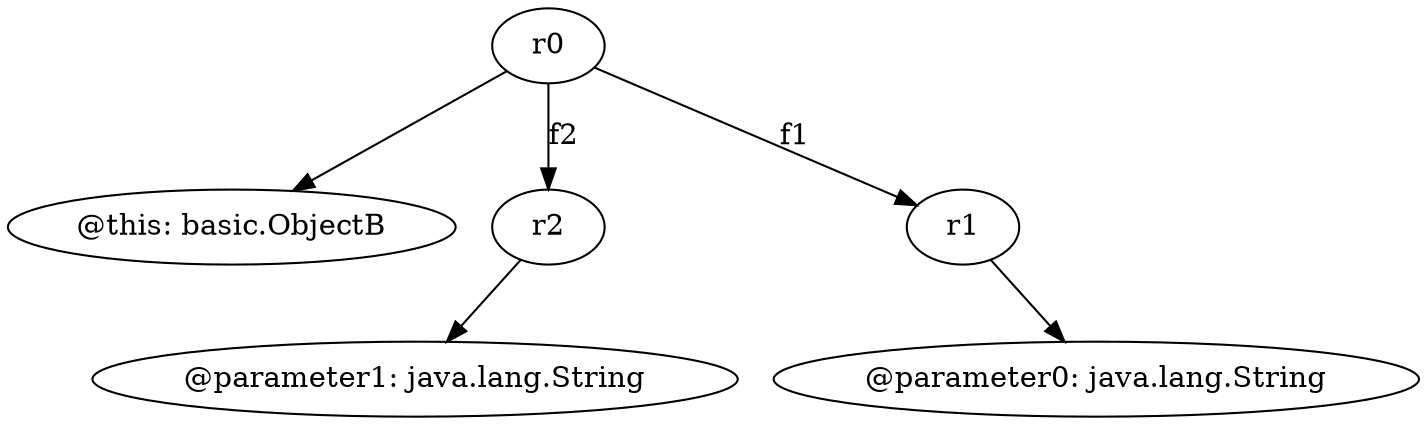 digraph g {
0[label="r0"]
1[label="@this: basic.ObjectB"]
0->1[label=""]
2[label="r2"]
3[label="@parameter1: java.lang.String"]
2->3[label=""]
4[label="r1"]
5[label="@parameter0: java.lang.String"]
4->5[label=""]
0->2[label="f2"]
0->4[label="f1"]
}